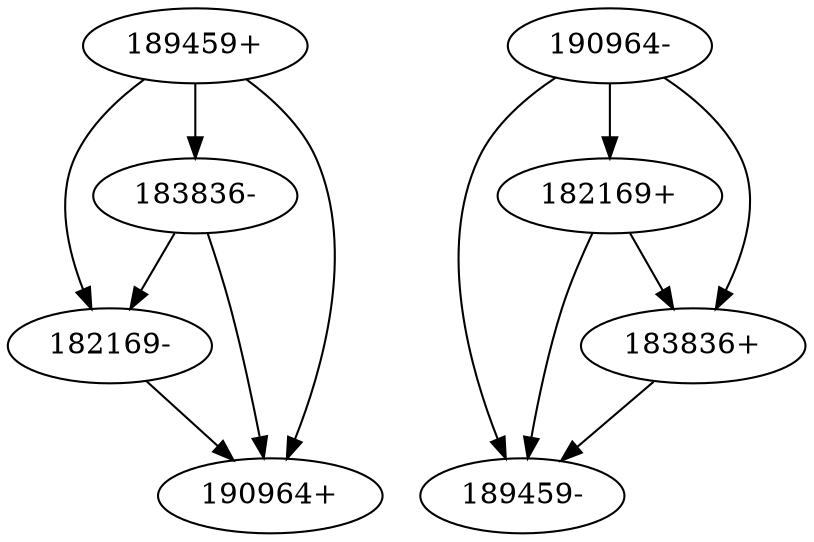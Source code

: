 digraph G {
"182169-" [l=17429]
"189459-" [l=21956]
"182169+" [l=17429]
"190964-" [l=36887]
"183836-" [l=13589]
"190964+" [l=36887]
"183836+" [l=13589]
"189459+" [l=21956]
"183836+" -> "189459-" [d=72 e=100 n=15]
"189459+" -> "183836-" [d=72 e=100 n=15]
"189459+" -> "182169-" [d=13837 e=100 n=6]
"189459+" -> "190964+" [d=32409 e=100 n=1]
"182169+" -> "189459-" [d=13837 e=100 n=6]
"182169+" -> "183836+" [d=447 e=100 n=24]
"190964-" -> "189459-" [d=32409 e=100 n=1]
"190964-" -> "183836+" [d=18931 e=100 n=2]
"190964-" -> "182169+" [d=1310 e=100 n=14]
"183836-" -> "182169-" [d=447 e=100 n=24]
"183836-" -> "190964+" [d=18931 e=100 n=2]
"182169-" -> "190964+" [d=1310 e=100 n=14]
}
